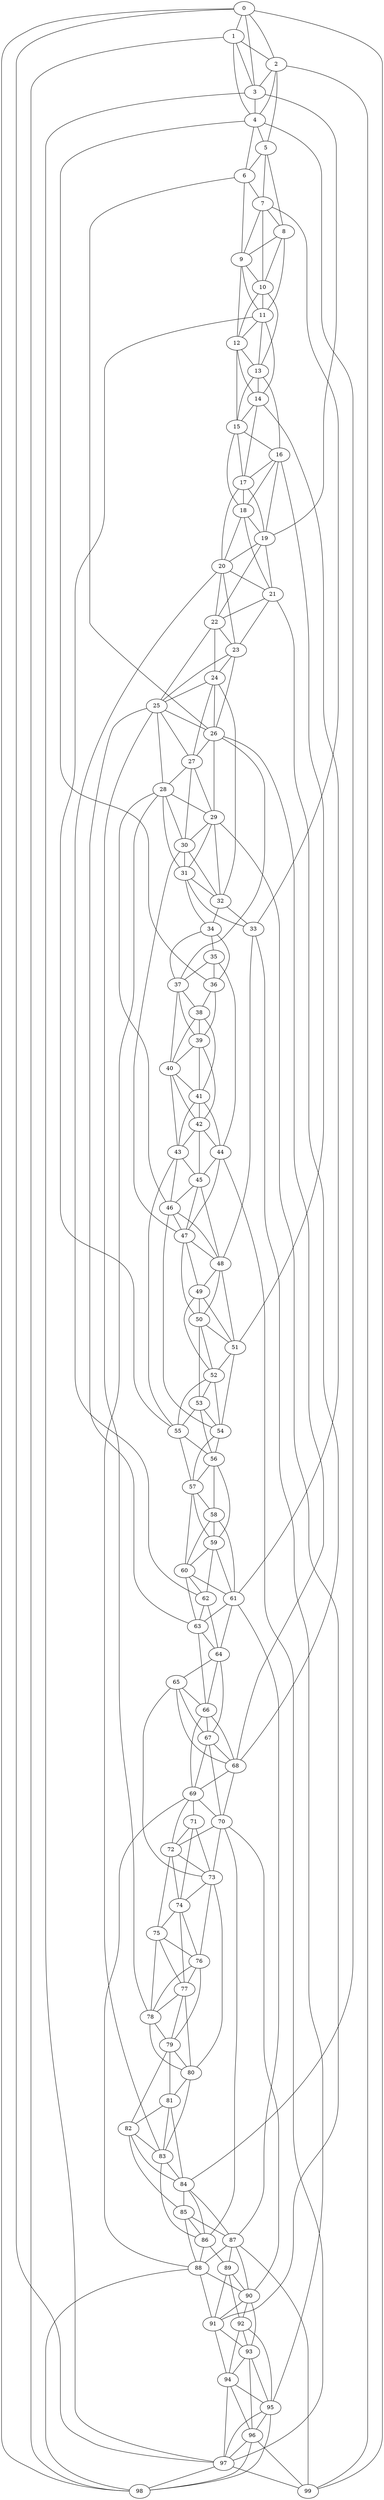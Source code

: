 strict graph "watts_strogatz_graph(100,6,0.1)" {
0;
1;
2;
3;
4;
5;
6;
7;
8;
9;
10;
11;
12;
13;
14;
15;
16;
17;
18;
19;
20;
21;
22;
23;
24;
25;
26;
27;
28;
29;
30;
31;
32;
33;
34;
35;
36;
37;
38;
39;
40;
41;
42;
43;
44;
45;
46;
47;
48;
49;
50;
51;
52;
53;
54;
55;
56;
57;
58;
59;
60;
61;
62;
63;
64;
65;
66;
67;
68;
69;
70;
71;
72;
73;
74;
75;
76;
77;
78;
79;
80;
81;
82;
83;
84;
85;
86;
87;
88;
89;
90;
91;
92;
93;
94;
95;
96;
97;
98;
99;
0 -- 1  [is_available=True, prob="0.733583587932"];
0 -- 2  [is_available=True, prob="0.836388992297"];
0 -- 3  [is_available=True, prob="0.446043515627"];
0 -- 97  [is_available=True, prob="0.643620210271"];
0 -- 98  [is_available=True, prob="0.103976836108"];
0 -- 99  [is_available=True, prob="0.51194291539"];
1 -- 2  [is_available=True, prob="0.825953276949"];
1 -- 4  [is_available=True, prob="0.322916862084"];
1 -- 98  [is_available=True, prob="0.752125781289"];
1 -- 3  [is_available=True, prob="0.542479533614"];
2 -- 3  [is_available=True, prob="0.375810920774"];
2 -- 4  [is_available=True, prob="1.0"];
2 -- 5  [is_available=True, prob="1.0"];
2 -- 99  [is_available=True, prob="0.552573180756"];
3 -- 4  [is_available=True, prob="1.0"];
3 -- 97  [is_available=True, prob="0.73601525577"];
3 -- 19  [is_available=True, prob="0.780409548868"];
4 -- 36  [is_available=True, prob="0.286446966005"];
4 -- 5  [is_available=True, prob="1.0"];
4 -- 6  [is_available=True, prob="0.213795714139"];
4 -- 84  [is_available=True, prob="0.261317562961"];
5 -- 6  [is_available=True, prob="1.0"];
5 -- 7  [is_available=True, prob="0.594141137016"];
5 -- 8  [is_available=True, prob="0.466116173265"];
6 -- 7  [is_available=True, prob="1.0"];
6 -- 9  [is_available=True, prob="0.585319475434"];
6 -- 26  [is_available=True, prob="0.967317093746"];
7 -- 33  [is_available=True, prob="1.0"];
7 -- 8  [is_available=True, prob="0.447112475758"];
7 -- 9  [is_available=True, prob="0.360287406139"];
7 -- 10  [is_available=True, prob="0.0346723470806"];
8 -- 9  [is_available=True, prob="0.776738919709"];
8 -- 10  [is_available=True, prob="1.0"];
8 -- 11  [is_available=True, prob="0.936733972578"];
9 -- 10  [is_available=True, prob="0.357422651161"];
9 -- 11  [is_available=True, prob="0.260751301641"];
9 -- 12  [is_available=True, prob="0.452708789173"];
10 -- 11  [is_available=True, prob="0.0738400729475"];
10 -- 12  [is_available=True, prob="0.998840555587"];
10 -- 13  [is_available=True, prob="0.833276660783"];
11 -- 12  [is_available=True, prob="0.286532016706"];
11 -- 13  [is_available=True, prob="1.0"];
11 -- 14  [is_available=True, prob="0.311409411461"];
11 -- 55  [is_available=True, prob="0.365304733884"];
12 -- 13  [is_available=True, prob="0.645946452935"];
12 -- 14  [is_available=True, prob="1.0"];
12 -- 15  [is_available=True, prob="0.741966506634"];
13 -- 14  [is_available=True, prob="0.482703259655"];
13 -- 15  [is_available=True, prob="0.643440686306"];
13 -- 16  [is_available=True, prob="0.684957229086"];
14 -- 15  [is_available=True, prob="0.117500133135"];
14 -- 17  [is_available=True, prob="0.704817349929"];
14 -- 61  [is_available=True, prob="0.13259311343"];
15 -- 16  [is_available=True, prob="0.136273090817"];
15 -- 17  [is_available=True, prob="0.105233584647"];
15 -- 18  [is_available=True, prob="0.683085095483"];
16 -- 51  [is_available=True, prob="0.0105352616237"];
16 -- 17  [is_available=True, prob="1.0"];
16 -- 18  [is_available=True, prob="0.836360769386"];
16 -- 19  [is_available=True, prob="0.938979465606"];
17 -- 18  [is_available=True, prob="1.0"];
17 -- 19  [is_available=True, prob="0.375830014653"];
17 -- 20  [is_available=True, prob="0.360890540471"];
18 -- 19  [is_available=True, prob="0.777528850759"];
18 -- 20  [is_available=True, prob="0.546508136158"];
18 -- 21  [is_available=True, prob="0.541412043347"];
19 -- 20  [is_available=True, prob="0.381664055204"];
19 -- 21  [is_available=True, prob="0.918696473157"];
19 -- 22  [is_available=True, prob="0.362569336264"];
20 -- 21  [is_available=True, prob="1.0"];
20 -- 22  [is_available=True, prob="0.593073281412"];
20 -- 23  [is_available=True, prob="0.545094186472"];
20 -- 62  [is_available=True, prob="0.951748506265"];
21 -- 68  [is_available=True, prob="0.769429551693"];
21 -- 22  [is_available=True, prob="1.0"];
21 -- 23  [is_available=True, prob="0.337178166296"];
22 -- 23  [is_available=True, prob="1.0"];
22 -- 24  [is_available=True, prob="0.700306281341"];
22 -- 25  [is_available=True, prob="0.845849784483"];
23 -- 24  [is_available=True, prob="0.33234612409"];
23 -- 25  [is_available=True, prob="0.276010096861"];
23 -- 26  [is_available=True, prob="0.457463273305"];
24 -- 32  [is_available=True, prob="0.205657243686"];
24 -- 25  [is_available=True, prob="1.0"];
24 -- 26  [is_available=True, prob="0.555463493933"];
24 -- 27  [is_available=True, prob="0.0399405454234"];
25 -- 78  [is_available=True, prob="0.514152687987"];
25 -- 26  [is_available=True, prob="0.419140811702"];
25 -- 27  [is_available=True, prob="1.0"];
25 -- 28  [is_available=True, prob="0.271974181186"];
25 -- 63  [is_available=True, prob="0.426385253832"];
26 -- 68  [is_available=True, prob="0.624422023355"];
26 -- 37  [is_available=True, prob="1.0"];
26 -- 27  [is_available=True, prob="1.0"];
26 -- 29  [is_available=True, prob="0.412592999908"];
27 -- 28  [is_available=True, prob="0.288321252891"];
27 -- 29  [is_available=True, prob="0.0758293084488"];
27 -- 30  [is_available=True, prob="0.254923910788"];
28 -- 46  [is_available=True, prob="0.613721237137"];
28 -- 83  [is_available=True, prob="0.288892555068"];
28 -- 29  [is_available=True, prob="0.00269513355715"];
28 -- 30  [is_available=True, prob="0.124084000192"];
28 -- 31  [is_available=True, prob="1.0"];
29 -- 32  [is_available=True, prob="0.321858192449"];
29 -- 91  [is_available=True, prob="0.713957149592"];
29 -- 30  [is_available=True, prob="1.0"];
29 -- 31  [is_available=True, prob="0.444153675697"];
30 -- 32  [is_available=True, prob="0.0356385898268"];
30 -- 47  [is_available=True, prob="1.0"];
30 -- 31  [is_available=True, prob="1.0"];
31 -- 32  [is_available=True, prob="0.33123601898"];
31 -- 33  [is_available=True, prob="0.195241506189"];
31 -- 34  [is_available=True, prob="0.316496882138"];
32 -- 33  [is_available=True, prob="1.0"];
32 -- 34  [is_available=True, prob="0.941615888801"];
33 -- 48  [is_available=True, prob="0.862838822085"];
33 -- 95  [is_available=True, prob="0.13101298073"];
34 -- 35  [is_available=True, prob="1.0"];
34 -- 36  [is_available=True, prob="0.213787100276"];
34 -- 37  [is_available=True, prob="0.487257086399"];
35 -- 36  [is_available=True, prob="0.500345341676"];
35 -- 37  [is_available=True, prob="0.111130051912"];
35 -- 44  [is_available=True, prob="1.0"];
36 -- 38  [is_available=True, prob="0.463775464265"];
36 -- 39  [is_available=True, prob="0.527186284641"];
37 -- 38  [is_available=True, prob="0.534466330052"];
37 -- 39  [is_available=True, prob="0.893680896235"];
37 -- 40  [is_available=True, prob="0.433560127131"];
38 -- 39  [is_available=True, prob="0.503103703667"];
38 -- 40  [is_available=True, prob="1.0"];
38 -- 41  [is_available=True, prob="0.898405912171"];
39 -- 40  [is_available=True, prob="0.741531118171"];
39 -- 41  [is_available=True, prob="0.989189651497"];
39 -- 42  [is_available=True, prob="0.294722495766"];
40 -- 41  [is_available=True, prob="1.0"];
40 -- 42  [is_available=True, prob="1.0"];
40 -- 43  [is_available=True, prob="0.0175524903626"];
41 -- 42  [is_available=True, prob="0.250347488311"];
41 -- 43  [is_available=True, prob="0.477355348349"];
41 -- 44  [is_available=True, prob="0.613581607992"];
42 -- 43  [is_available=True, prob="0.974554962224"];
42 -- 44  [is_available=True, prob="0.838865349947"];
42 -- 45  [is_available=True, prob="0.997119361699"];
43 -- 45  [is_available=True, prob="0.766201442381"];
43 -- 46  [is_available=True, prob="0.261276323937"];
43 -- 55  [is_available=True, prob="0.12876634736"];
44 -- 97  [is_available=True, prob="1.0"];
44 -- 45  [is_available=True, prob="0.933938353079"];
44 -- 47  [is_available=True, prob="1.0"];
45 -- 46  [is_available=True, prob="1.0"];
45 -- 47  [is_available=True, prob="1.0"];
45 -- 48  [is_available=True, prob="0.92027194606"];
46 -- 47  [is_available=True, prob="0.275668090913"];
46 -- 48  [is_available=True, prob="1.0"];
46 -- 54  [is_available=True, prob="0.626730598649"];
47 -- 48  [is_available=True, prob="0.666270485687"];
47 -- 49  [is_available=True, prob="0.701038659578"];
47 -- 50  [is_available=True, prob="0.648786081791"];
48 -- 49  [is_available=True, prob="0.568928746869"];
48 -- 50  [is_available=True, prob="0.0253854730675"];
48 -- 51  [is_available=True, prob="1.0"];
49 -- 50  [is_available=True, prob="1.0"];
49 -- 51  [is_available=True, prob="0.400774156787"];
49 -- 52  [is_available=True, prob="1.0"];
50 -- 51  [is_available=True, prob="0.767344936523"];
50 -- 52  [is_available=True, prob="0.896674169253"];
50 -- 53  [is_available=True, prob="0.161052559066"];
51 -- 52  [is_available=True, prob="0.778758113044"];
51 -- 54  [is_available=True, prob="0.267328978686"];
52 -- 53  [is_available=True, prob="0.0909922603812"];
52 -- 54  [is_available=True, prob="0.811464203045"];
52 -- 55  [is_available=True, prob="0.651089670909"];
53 -- 54  [is_available=True, prob="1.0"];
53 -- 55  [is_available=True, prob="0.387083557958"];
53 -- 56  [is_available=True, prob="0.53563136828"];
54 -- 56  [is_available=True, prob="0.146745961079"];
54 -- 57  [is_available=True, prob="0.728774599701"];
55 -- 56  [is_available=True, prob="0.77263339976"];
55 -- 57  [is_available=True, prob="0.499940238133"];
56 -- 57  [is_available=True, prob="1.0"];
56 -- 58  [is_available=True, prob="1.0"];
56 -- 59  [is_available=True, prob="1.0"];
57 -- 58  [is_available=True, prob="1.0"];
57 -- 59  [is_available=True, prob="0.489896887953"];
57 -- 60  [is_available=True, prob="0.553988540411"];
58 -- 59  [is_available=True, prob="1.0"];
58 -- 60  [is_available=True, prob="1.0"];
58 -- 61  [is_available=True, prob="1.0"];
59 -- 60  [is_available=True, prob="1.0"];
59 -- 61  [is_available=True, prob="0.991767880668"];
59 -- 62  [is_available=True, prob="0.24429146258"];
60 -- 61  [is_available=True, prob="0.390730803339"];
60 -- 62  [is_available=True, prob="0.635726181925"];
60 -- 63  [is_available=True, prob="1.0"];
61 -- 64  [is_available=True, prob="1.0"];
61 -- 87  [is_available=True, prob="1.0"];
61 -- 63  [is_available=True, prob="1.0"];
62 -- 64  [is_available=True, prob="0.743110955027"];
62 -- 63  [is_available=True, prob="1.0"];
63 -- 64  [is_available=True, prob="0.683624875837"];
63 -- 66  [is_available=True, prob="0.810268677808"];
64 -- 65  [is_available=True, prob="0.160775834875"];
64 -- 66  [is_available=True, prob="0.170746046574"];
64 -- 67  [is_available=True, prob="0.687318183773"];
65 -- 66  [is_available=True, prob="0.532692326944"];
65 -- 67  [is_available=True, prob="1.0"];
65 -- 68  [is_available=True, prob="0.623763456064"];
65 -- 73  [is_available=True, prob="0.238584293361"];
66 -- 67  [is_available=True, prob="0.468938903958"];
66 -- 68  [is_available=True, prob="0.41266019145"];
66 -- 69  [is_available=True, prob="0.257304305878"];
67 -- 68  [is_available=True, prob="0.0752823929736"];
67 -- 69  [is_available=True, prob="0.729512298642"];
67 -- 70  [is_available=True, prob="0.341607916322"];
68 -- 69  [is_available=True, prob="0.693364686165"];
68 -- 70  [is_available=True, prob="0.713228316597"];
69 -- 70  [is_available=True, prob="0.730998499677"];
69 -- 71  [is_available=True, prob="1.0"];
69 -- 72  [is_available=True, prob="1.0"];
69 -- 88  [is_available=True, prob="0.714461681267"];
70 -- 72  [is_available=True, prob="1.0"];
70 -- 73  [is_available=True, prob="1.0"];
70 -- 86  [is_available=True, prob="1.0"];
70 -- 90  [is_available=True, prob="0.246976403215"];
71 -- 72  [is_available=True, prob="0.213941905549"];
71 -- 73  [is_available=True, prob="1.0"];
71 -- 74  [is_available=True, prob="0.975649227197"];
72 -- 73  [is_available=True, prob="0.578247237231"];
72 -- 74  [is_available=True, prob="0.957589987062"];
72 -- 75  [is_available=True, prob="0.786208349142"];
73 -- 74  [is_available=True, prob="0.133108025826"];
73 -- 76  [is_available=True, prob="0.0437619685378"];
73 -- 80  [is_available=True, prob="0.523601090198"];
74 -- 75  [is_available=True, prob="0.88654697992"];
74 -- 76  [is_available=True, prob="0.989132968166"];
74 -- 77  [is_available=True, prob="0.464436763006"];
75 -- 76  [is_available=True, prob="1.0"];
75 -- 77  [is_available=True, prob="0.329702348048"];
75 -- 78  [is_available=True, prob="0.145539461667"];
76 -- 77  [is_available=True, prob="1.0"];
76 -- 78  [is_available=True, prob="0.42730371303"];
76 -- 79  [is_available=True, prob="0.200079428764"];
77 -- 78  [is_available=True, prob="0.565645110139"];
77 -- 79  [is_available=True, prob="1.0"];
77 -- 80  [is_available=True, prob="1.0"];
78 -- 79  [is_available=True, prob="0.493794633287"];
78 -- 80  [is_available=True, prob="0.46354472577"];
79 -- 80  [is_available=True, prob="0.807435724382"];
79 -- 81  [is_available=True, prob="0.501758506052"];
79 -- 82  [is_available=True, prob="0.316879638516"];
80 -- 81  [is_available=True, prob="0.23687283091"];
80 -- 83  [is_available=True, prob="1.0"];
81 -- 82  [is_available=True, prob="0.655379576983"];
81 -- 83  [is_available=True, prob="1.0"];
81 -- 84  [is_available=True, prob="0.460245074547"];
82 -- 83  [is_available=True, prob="0.953857666663"];
82 -- 84  [is_available=True, prob="0.138625885492"];
82 -- 85  [is_available=True, prob="0.130514624841"];
83 -- 84  [is_available=True, prob="0.783775147734"];
83 -- 86  [is_available=True, prob="0.771781271801"];
84 -- 85  [is_available=True, prob="1.0"];
84 -- 86  [is_available=True, prob="0.239109781056"];
84 -- 87  [is_available=True, prob="0.344604280059"];
85 -- 86  [is_available=True, prob="0.20416518933"];
85 -- 87  [is_available=True, prob="0.301921374452"];
85 -- 88  [is_available=True, prob="0.866639041492"];
86 -- 88  [is_available=True, prob="0.791308356315"];
86 -- 89  [is_available=True, prob="1.0"];
87 -- 99  [is_available=True, prob="0.304347587117"];
87 -- 88  [is_available=True, prob="0.303158553672"];
87 -- 89  [is_available=True, prob="0.937598260713"];
87 -- 90  [is_available=True, prob="0.461393611662"];
88 -- 98  [is_available=True, prob="0.588363289829"];
88 -- 90  [is_available=True, prob="0.717814505618"];
88 -- 91  [is_available=True, prob="0.471996980775"];
89 -- 90  [is_available=True, prob="0.799223484304"];
89 -- 91  [is_available=True, prob="0.205839738748"];
89 -- 92  [is_available=True, prob="1.0"];
90 -- 91  [is_available=True, prob="0.556027607465"];
90 -- 92  [is_available=True, prob="0.433773961988"];
90 -- 93  [is_available=True, prob="1.0"];
91 -- 93  [is_available=True, prob="0.493086691834"];
91 -- 94  [is_available=True, prob="0.552098456503"];
92 -- 93  [is_available=True, prob="1.0"];
92 -- 94  [is_available=True, prob="0.954904838556"];
92 -- 95  [is_available=True, prob="0.416240808162"];
93 -- 96  [is_available=True, prob="0.500675450992"];
93 -- 94  [is_available=True, prob="0.356593251111"];
93 -- 95  [is_available=True, prob="1.0"];
94 -- 96  [is_available=True, prob="0.922275723172"];
94 -- 97  [is_available=True, prob="0.897471306168"];
94 -- 95  [is_available=True, prob="0.375602034248"];
95 -- 96  [is_available=True, prob="1.0"];
95 -- 97  [is_available=True, prob="0.900669407299"];
95 -- 98  [is_available=True, prob="0.370484328987"];
96 -- 97  [is_available=True, prob="0.850363065059"];
96 -- 98  [is_available=True, prob="1.0"];
96 -- 99  [is_available=True, prob="0.322238385466"];
97 -- 98  [is_available=True, prob="0.201549543092"];
97 -- 99  [is_available=True, prob="1.0"];
}
